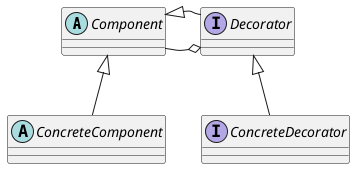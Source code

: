 @startuml
'https://plantuml.com/class-diagram

abstract class Component
abstract ConcreteComponent
interface Decorator
interface ConcreteDecorator

Component <|-- ConcreteComponent

Decorator <|-- ConcreteDecorator
Decorator o-left- Component
Decorator --|> Component

@enduml
